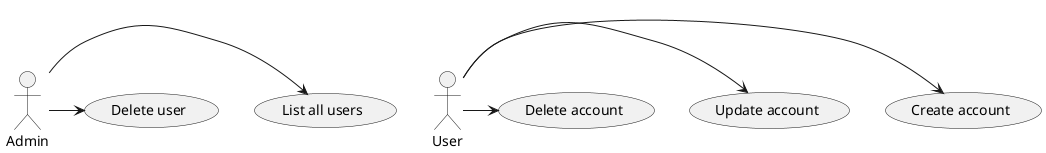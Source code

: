 @startuml User usecases

:Admin: -> (List all users)
:Admin: -> (Delete user)

:User: -> (Create account)
:User: -> (Update account)
:User: -> (Delete account)

@enduml
